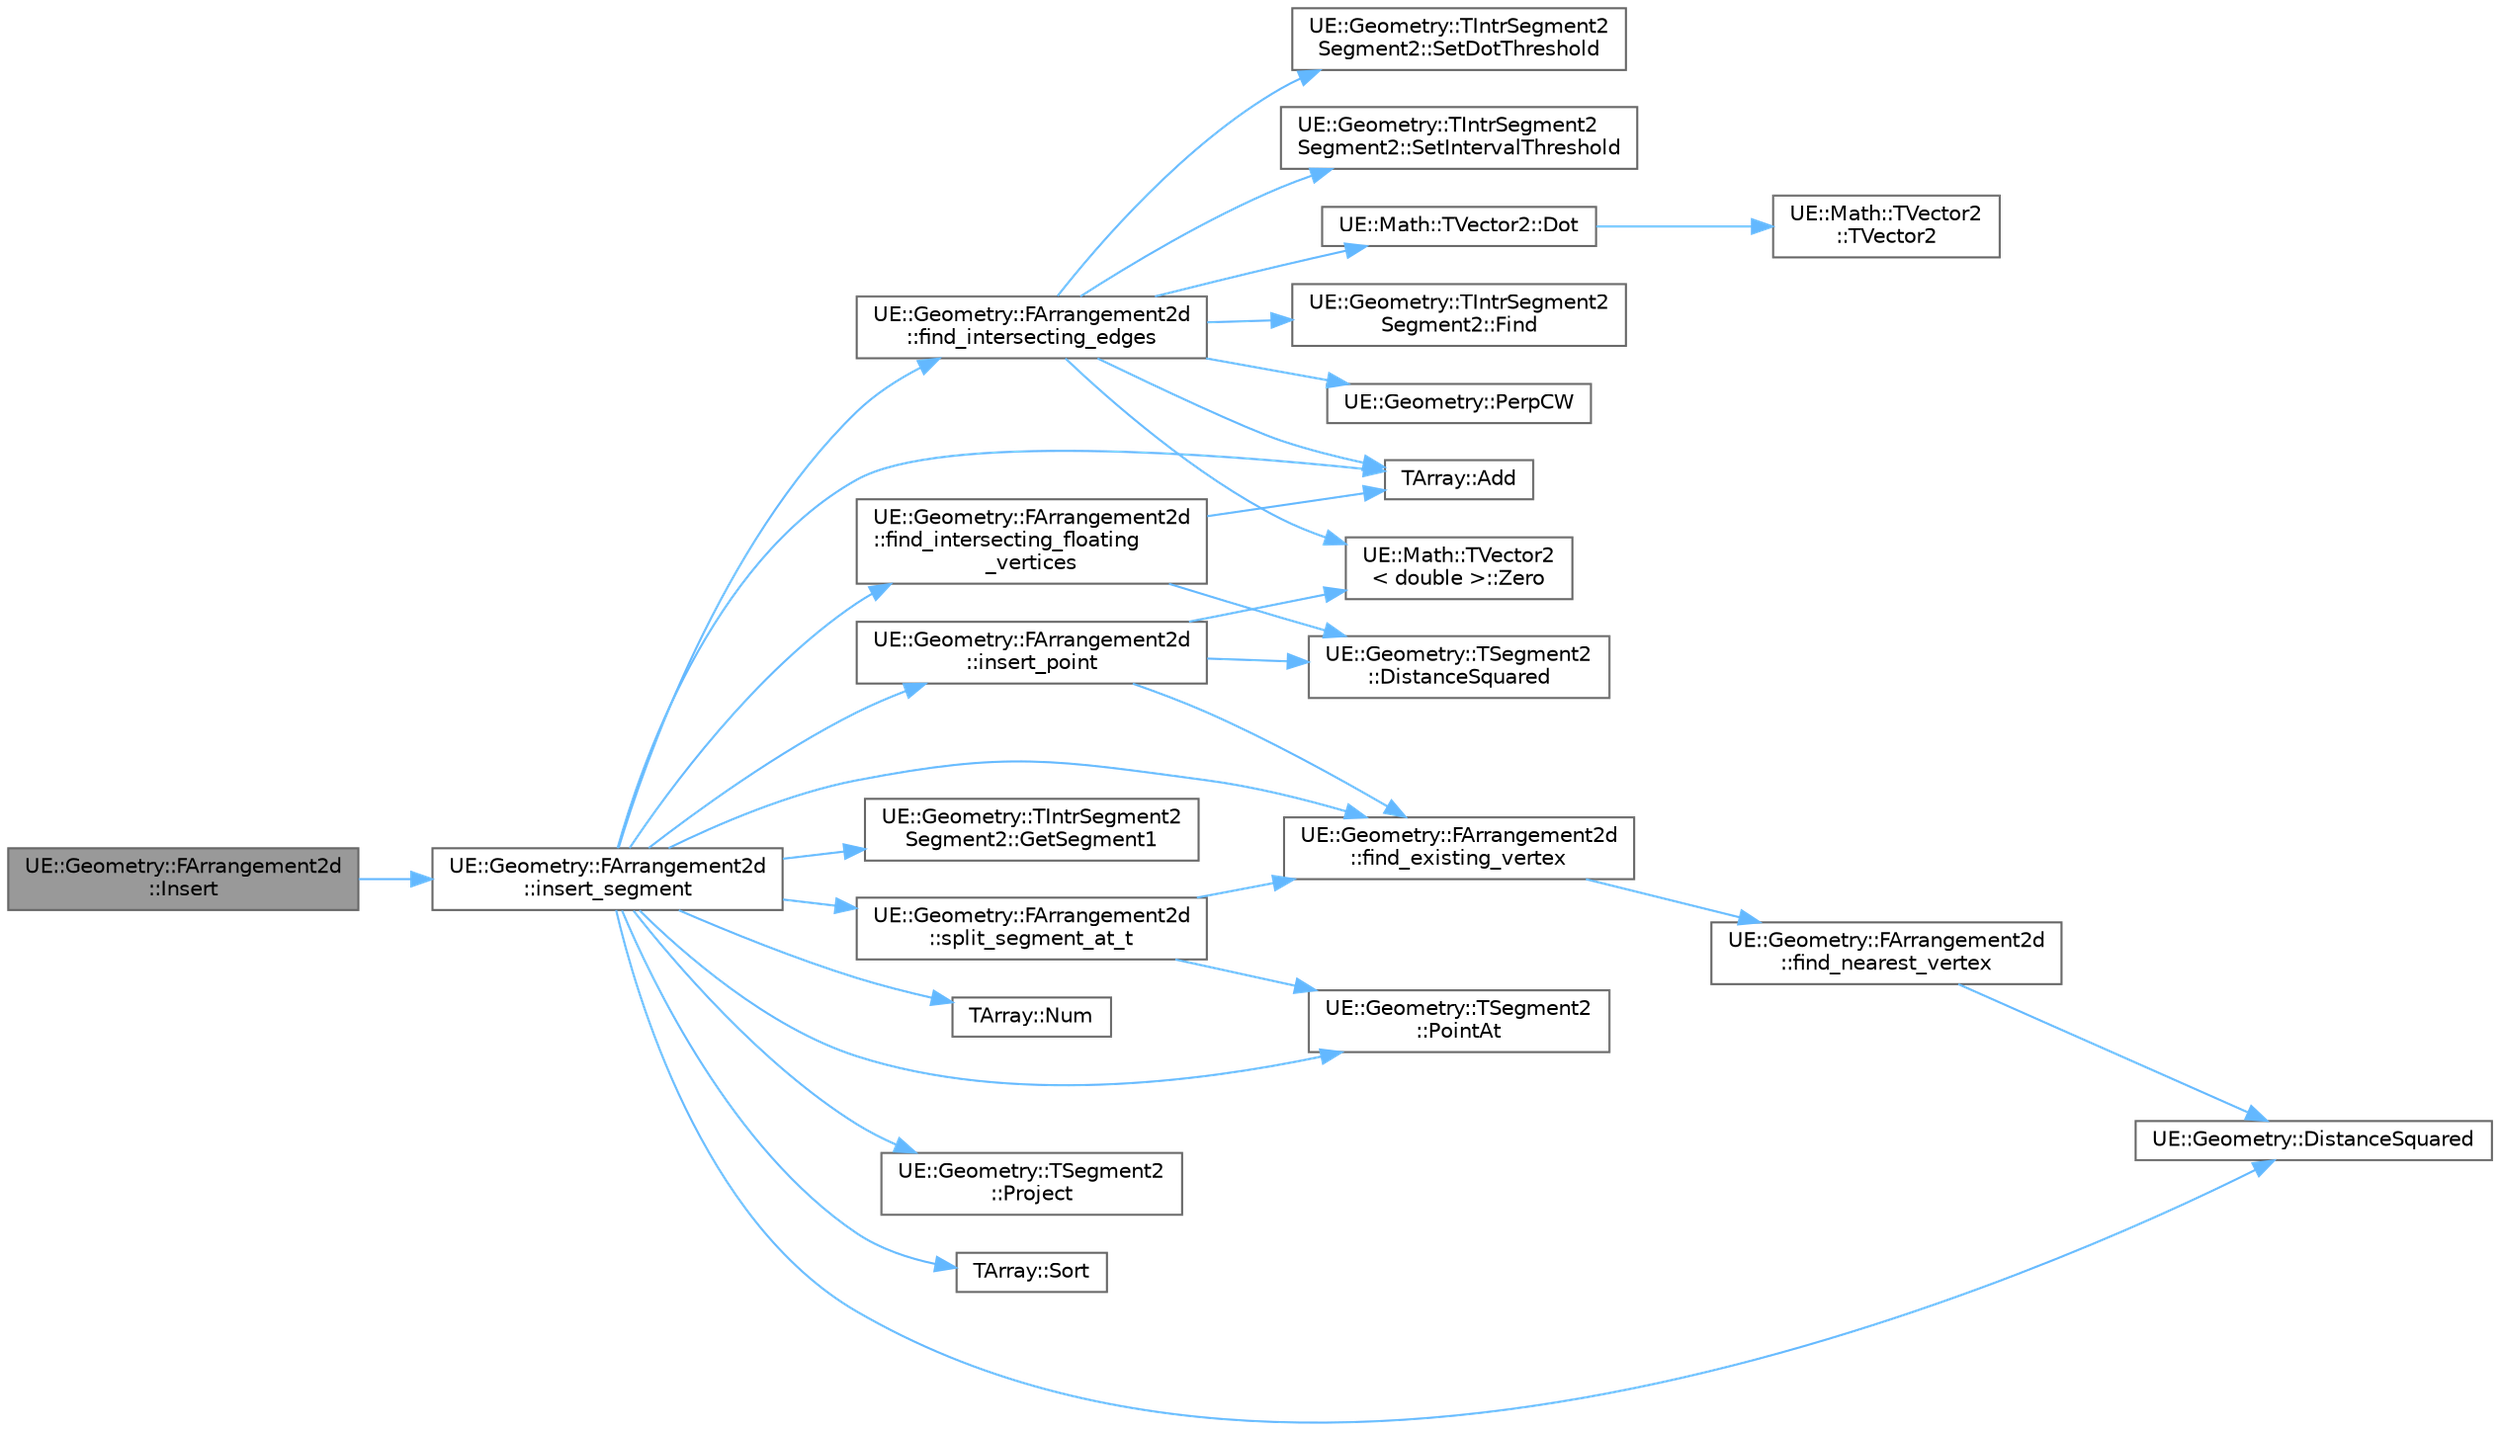 digraph "UE::Geometry::FArrangement2d::Insert"
{
 // INTERACTIVE_SVG=YES
 // LATEX_PDF_SIZE
  bgcolor="transparent";
  edge [fontname=Helvetica,fontsize=10,labelfontname=Helvetica,labelfontsize=10];
  node [fontname=Helvetica,fontsize=10,shape=box,height=0.2,width=0.4];
  rankdir="LR";
  Node1 [id="Node000001",label="UE::Geometry::FArrangement2d\l::Insert",height=0.2,width=0.4,color="gray40", fillcolor="grey60", style="filled", fontcolor="black",tooltip="insert segment [A,B] into the arrangement"];
  Node1 -> Node2 [id="edge1_Node000001_Node000002",color="steelblue1",style="solid",tooltip=" "];
  Node2 [id="Node000002",label="UE::Geometry::FArrangement2d\l::insert_segment",height=0.2,width=0.4,color="grey40", fillcolor="white", style="filled",URL="$d2/d8a/structUE_1_1Geometry_1_1FArrangement2d.html#a70b0efaac3352c17f9499fb3ccd5c6c9",tooltip="insert edge [A,B] into the arrangement, splitting existing edges as necessary"];
  Node2 -> Node3 [id="edge2_Node000002_Node000003",color="steelblue1",style="solid",tooltip=" "];
  Node3 [id="Node000003",label="TArray::Add",height=0.2,width=0.4,color="grey40", fillcolor="white", style="filled",URL="$d4/d52/classTArray.html#a94f6bf2bef04382fc79010abad57d823",tooltip="Adds a new item to the end of the array, possibly reallocating the whole array to fit."];
  Node2 -> Node4 [id="edge3_Node000002_Node000004",color="steelblue1",style="solid",tooltip=" "];
  Node4 [id="Node000004",label="UE::Geometry::DistanceSquared",height=0.2,width=0.4,color="grey40", fillcolor="white", style="filled",URL="$d9/d39/namespaceUE_1_1Geometry.html#a6a4474e785b7463299bbb030c9adbf95",tooltip=" "];
  Node2 -> Node5 [id="edge4_Node000002_Node000005",color="steelblue1",style="solid",tooltip=" "];
  Node5 [id="Node000005",label="UE::Geometry::FArrangement2d\l::find_existing_vertex",height=0.2,width=0.4,color="grey40", fillcolor="white", style="filled",URL="$d2/d8a/structUE_1_1Geometry_1_1FArrangement2d.html#abf68f2036c20d271fcb07bec0c935ccb",tooltip="find existing vertex at point, if it exists"];
  Node5 -> Node6 [id="edge5_Node000005_Node000006",color="steelblue1",style="solid",tooltip=" "];
  Node6 [id="Node000006",label="UE::Geometry::FArrangement2d\l::find_nearest_vertex",height=0.2,width=0.4,color="grey40", fillcolor="white", style="filled",URL="$d2/d8a/structUE_1_1Geometry_1_1FArrangement2d.html#af133c1cd890fbfb7204ecf28c9bba4f8",tooltip="find closest vertex, within SearchRadius"];
  Node6 -> Node4 [id="edge6_Node000006_Node000004",color="steelblue1",style="solid",tooltip=" "];
  Node2 -> Node7 [id="edge7_Node000002_Node000007",color="steelblue1",style="solid",tooltip=" "];
  Node7 [id="Node000007",label="UE::Geometry::FArrangement2d\l::find_intersecting_edges",height=0.2,width=0.4,color="grey40", fillcolor="white", style="filled",URL="$d2/d8a/structUE_1_1Geometry_1_1FArrangement2d.html#ab4b2bfe791c0a99ee1cd50c185b7ee37",tooltip="find set of edges in graph that intersect with edge [A,B]"];
  Node7 -> Node3 [id="edge8_Node000007_Node000003",color="steelblue1",style="solid",tooltip=" "];
  Node7 -> Node8 [id="edge9_Node000007_Node000008",color="steelblue1",style="solid",tooltip=" "];
  Node8 [id="Node000008",label="UE::Math::TVector2::Dot",height=0.2,width=0.4,color="grey40", fillcolor="white", style="filled",URL="$d2/d80/structUE_1_1Math_1_1TVector2.html#a0caa97029c2c5ea0da4cdf4291b8b55c",tooltip="Get the dot product of this vector against another."];
  Node8 -> Node9 [id="edge10_Node000008_Node000009",color="steelblue1",style="solid",tooltip=" "];
  Node9 [id="Node000009",label="UE::Math::TVector2\l::TVector2",height=0.2,width=0.4,color="grey40", fillcolor="white", style="filled",URL="$d2/d80/structUE_1_1Math_1_1TVector2.html#ab23df193e534bdadf888f197bd6ce3ee",tooltip="Default constructor (no initialization)."];
  Node7 -> Node10 [id="edge11_Node000007_Node000010",color="steelblue1",style="solid",tooltip=" "];
  Node10 [id="Node000010",label="UE::Geometry::TIntrSegment2\lSegment2::Find",height=0.2,width=0.4,color="grey40", fillcolor="white", style="filled",URL="$de/dd2/classUE_1_1Geometry_1_1TIntrSegment2Segment2.html#a1eb381e1699e76905ecf72c37ce03453",tooltip=" "];
  Node7 -> Node11 [id="edge12_Node000007_Node000011",color="steelblue1",style="solid",tooltip=" "];
  Node11 [id="Node000011",label="UE::Geometry::PerpCW",height=0.2,width=0.4,color="grey40", fillcolor="white", style="filled",URL="$d9/d39/namespaceUE_1_1Geometry.html#a2e14ecf9cad4639573f438d306ccd822",tooltip=" "];
  Node7 -> Node12 [id="edge13_Node000007_Node000012",color="steelblue1",style="solid",tooltip=" "];
  Node12 [id="Node000012",label="UE::Geometry::TIntrSegment2\lSegment2::SetDotThreshold",height=0.2,width=0.4,color="grey40", fillcolor="white", style="filled",URL="$de/dd2/classUE_1_1Geometry_1_1TIntrSegment2Segment2.html#abea375dd35868a909e98f78252f4a54c",tooltip=" "];
  Node7 -> Node13 [id="edge14_Node000007_Node000013",color="steelblue1",style="solid",tooltip=" "];
  Node13 [id="Node000013",label="UE::Geometry::TIntrSegment2\lSegment2::SetIntervalThreshold",height=0.2,width=0.4,color="grey40", fillcolor="white", style="filled",URL="$de/dd2/classUE_1_1Geometry_1_1TIntrSegment2Segment2.html#a9513d111bc7c3d799d2ad6ce9b08f4e6",tooltip=" "];
  Node7 -> Node14 [id="edge15_Node000007_Node000014",color="steelblue1",style="solid",tooltip=" "];
  Node14 [id="Node000014",label="UE::Math::TVector2\l\< double \>::Zero",height=0.2,width=0.4,color="grey40", fillcolor="white", style="filled",URL="$d2/d80/structUE_1_1Math_1_1TVector2.html#ada8fd1174d4f0999760cb5e0d37606b4",tooltip=" "];
  Node2 -> Node15 [id="edge16_Node000002_Node000015",color="steelblue1",style="solid",tooltip=" "];
  Node15 [id="Node000015",label="UE::Geometry::FArrangement2d\l::find_intersecting_floating\l_vertices",height=0.2,width=0.4,color="grey40", fillcolor="white", style="filled",URL="$d2/d8a/structUE_1_1Geometry_1_1FArrangement2d.html#a46e33774d04fe82cba6372328889fb1c",tooltip=" "];
  Node15 -> Node3 [id="edge17_Node000015_Node000003",color="steelblue1",style="solid",tooltip=" "];
  Node15 -> Node16 [id="edge18_Node000015_Node000016",color="steelblue1",style="solid",tooltip=" "];
  Node16 [id="Node000016",label="UE::Geometry::TSegment2\l::DistanceSquared",height=0.2,width=0.4,color="grey40", fillcolor="white", style="filled",URL="$d4/d59/structUE_1_1Geometry_1_1TSegment2.html#ab80e1eeb2841b7bb35ff8d9f2b093dec",tooltip=" "];
  Node2 -> Node17 [id="edge19_Node000002_Node000017",color="steelblue1",style="solid",tooltip=" "];
  Node17 [id="Node000017",label="UE::Geometry::TIntrSegment2\lSegment2::GetSegment1",height=0.2,width=0.4,color="grey40", fillcolor="white", style="filled",URL="$de/dd2/classUE_1_1Geometry_1_1TIntrSegment2Segment2.html#afd1b26a6d4d634f298e0c91e18ccaf7b",tooltip=" "];
  Node2 -> Node18 [id="edge20_Node000002_Node000018",color="steelblue1",style="solid",tooltip=" "];
  Node18 [id="Node000018",label="UE::Geometry::FArrangement2d\l::insert_point",height=0.2,width=0.4,color="grey40", fillcolor="white", style="filled",URL="$d2/d8a/structUE_1_1Geometry_1_1FArrangement2d.html#ad7ea45967d5102781c2a80251820b637",tooltip="insert pt P into the arrangement, splitting existing edges as necessary"];
  Node18 -> Node16 [id="edge21_Node000018_Node000016",color="steelblue1",style="solid",tooltip=" "];
  Node18 -> Node5 [id="edge22_Node000018_Node000005",color="steelblue1",style="solid",tooltip=" "];
  Node18 -> Node14 [id="edge23_Node000018_Node000014",color="steelblue1",style="solid",tooltip=" "];
  Node2 -> Node19 [id="edge24_Node000002_Node000019",color="steelblue1",style="solid",tooltip=" "];
  Node19 [id="Node000019",label="TArray::Num",height=0.2,width=0.4,color="grey40", fillcolor="white", style="filled",URL="$d4/d52/classTArray.html#adcbf9ca48677a9c0c3830cd862dd40d8",tooltip="Returns number of elements in array."];
  Node2 -> Node20 [id="edge25_Node000002_Node000020",color="steelblue1",style="solid",tooltip=" "];
  Node20 [id="Node000020",label="UE::Geometry::TSegment2\l::PointAt",height=0.2,width=0.4,color="grey40", fillcolor="white", style="filled",URL="$d4/d59/structUE_1_1Geometry_1_1TSegment2.html#ac2822e451be99bd1edafbf9f885e1567",tooltip=" "];
  Node2 -> Node21 [id="edge26_Node000002_Node000021",color="steelblue1",style="solid",tooltip=" "];
  Node21 [id="Node000021",label="UE::Geometry::TSegment2\l::Project",height=0.2,width=0.4,color="grey40", fillcolor="white", style="filled",URL="$d4/d59/structUE_1_1Geometry_1_1TSegment2.html#a2bcb85a9af119fd481d1f6562c46df0b",tooltip=" "];
  Node2 -> Node22 [id="edge27_Node000002_Node000022",color="steelblue1",style="solid",tooltip=" "];
  Node22 [id="Node000022",label="TArray::Sort",height=0.2,width=0.4,color="grey40", fillcolor="white", style="filled",URL="$d4/d52/classTArray.html#aed8d14d0ca896ffad80ddf8868c73c60",tooltip="Sorts the array assuming < operator is defined for the item type."];
  Node2 -> Node23 [id="edge28_Node000002_Node000023",color="steelblue1",style="solid",tooltip=" "];
  Node23 [id="Node000023",label="UE::Geometry::FArrangement2d\l::split_segment_at_t",height=0.2,width=0.4,color="grey40", fillcolor="white", style="filled",URL="$d2/d8a/structUE_1_1Geometry_1_1FArrangement2d.html#ae62134cb5c16d2dd92ee7cc621ee2a47",tooltip="insert new point into segment EID at parameter value T If T is within Tol of endpoint of segment,..."];
  Node23 -> Node5 [id="edge29_Node000023_Node000005",color="steelblue1",style="solid",tooltip=" "];
  Node23 -> Node20 [id="edge30_Node000023_Node000020",color="steelblue1",style="solid",tooltip=" "];
}
